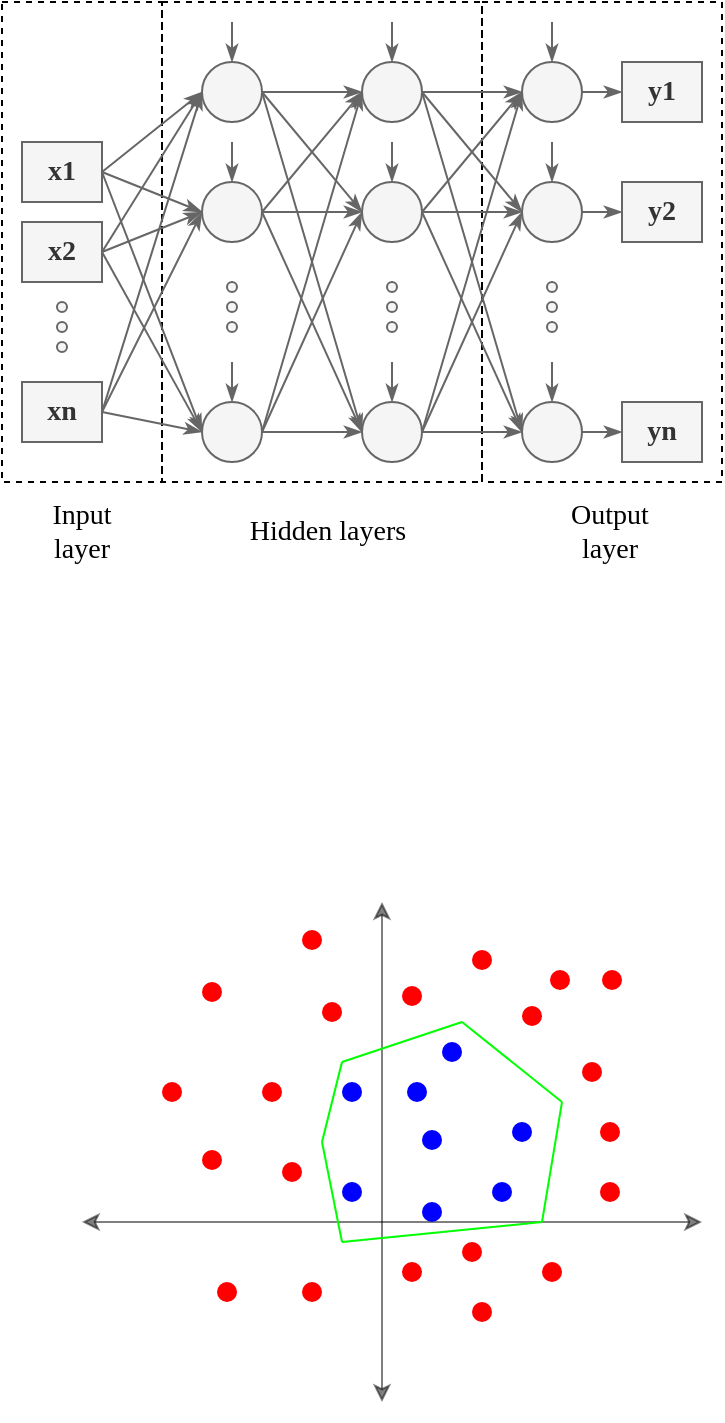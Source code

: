 <mxfile version="24.8.0">
  <diagram name="Stránka-1" id="KHQNstconk-omwnOxw34">
    <mxGraphModel dx="662" dy="378" grid="1" gridSize="10" guides="1" tooltips="1" connect="1" arrows="1" fold="1" page="1" pageScale="1" pageWidth="827" pageHeight="1169" math="0" shadow="0">
      <root>
        <mxCell id="0" />
        <mxCell id="1" parent="0" />
        <mxCell id="0XN_llY5n1YX43B12Pyf-75" value="" style="rounded=0;whiteSpace=wrap;html=1;fillColor=none;dashed=1;" parent="1" vertex="1">
          <mxGeometry x="350" y="20" width="120" height="240" as="geometry" />
        </mxCell>
        <mxCell id="0XN_llY5n1YX43B12Pyf-73" value="" style="rounded=0;whiteSpace=wrap;html=1;fillColor=none;dashed=1;" parent="1" vertex="1">
          <mxGeometry x="110" y="20" width="80" height="240" as="geometry" />
        </mxCell>
        <mxCell id="0XN_llY5n1YX43B12Pyf-74" value="" style="rounded=0;whiteSpace=wrap;html=1;fillColor=none;dashed=1;" parent="1" vertex="1">
          <mxGeometry x="190" y="20" width="160" height="240" as="geometry" />
        </mxCell>
        <mxCell id="0XN_llY5n1YX43B12Pyf-1" value="x1" style="text;html=1;align=center;verticalAlign=middle;whiteSpace=wrap;rounded=0;fontFamily=Times New Roman;fontSize=14;fontStyle=1;fillColor=#f5f5f5;fontColor=#333333;strokeColor=#666666;" parent="1" vertex="1">
          <mxGeometry x="120" y="90" width="40" height="30" as="geometry" />
        </mxCell>
        <mxCell id="0XN_llY5n1YX43B12Pyf-2" value="x2" style="text;html=1;align=center;verticalAlign=middle;whiteSpace=wrap;rounded=0;fontFamily=Times New Roman;fontSize=14;fontStyle=1;fillColor=#f5f5f5;fontColor=#333333;strokeColor=#666666;" parent="1" vertex="1">
          <mxGeometry x="120" y="130" width="40" height="30" as="geometry" />
        </mxCell>
        <mxCell id="0XN_llY5n1YX43B12Pyf-3" value="xn" style="text;html=1;align=center;verticalAlign=middle;whiteSpace=wrap;rounded=0;fontFamily=Times New Roman;fontSize=14;fontStyle=1;fillColor=#f5f5f5;fontColor=#333333;strokeColor=#666666;" parent="1" vertex="1">
          <mxGeometry x="120" y="210" width="40" height="30" as="geometry" />
        </mxCell>
        <mxCell id="0XN_llY5n1YX43B12Pyf-4" value="" style="ellipse;whiteSpace=wrap;html=1;aspect=fixed;fillColor=#f5f5f5;fontColor=#333333;strokeColor=#666666;" parent="1" vertex="1">
          <mxGeometry x="137.5" y="170" width="5" height="5" as="geometry" />
        </mxCell>
        <mxCell id="0XN_llY5n1YX43B12Pyf-6" value="" style="ellipse;whiteSpace=wrap;html=1;aspect=fixed;fillColor=#f5f5f5;fontColor=#333333;strokeColor=#666666;" parent="1" vertex="1">
          <mxGeometry x="137.5" y="180" width="5" height="5" as="geometry" />
        </mxCell>
        <mxCell id="0XN_llY5n1YX43B12Pyf-7" value="" style="ellipse;whiteSpace=wrap;html=1;aspect=fixed;fillColor=#f5f5f5;fontColor=#333333;strokeColor=#666666;" parent="1" vertex="1">
          <mxGeometry x="137.5" y="190" width="5" height="5" as="geometry" />
        </mxCell>
        <mxCell id="0XN_llY5n1YX43B12Pyf-8" value="" style="ellipse;whiteSpace=wrap;html=1;aspect=fixed;fillColor=#f5f5f5;fontColor=#333333;strokeColor=#666666;" parent="1" vertex="1">
          <mxGeometry x="210" y="50" width="30" height="30" as="geometry" />
        </mxCell>
        <mxCell id="0XN_llY5n1YX43B12Pyf-10" value="" style="ellipse;whiteSpace=wrap;html=1;aspect=fixed;fillColor=#f5f5f5;fontColor=#333333;strokeColor=#666666;" parent="1" vertex="1">
          <mxGeometry x="210" y="110" width="30" height="30" as="geometry" />
        </mxCell>
        <mxCell id="0XN_llY5n1YX43B12Pyf-13" value="" style="ellipse;whiteSpace=wrap;html=1;aspect=fixed;fillColor=#f5f5f5;fontColor=#333333;strokeColor=#666666;" parent="1" vertex="1">
          <mxGeometry x="210" y="220" width="30" height="30" as="geometry" />
        </mxCell>
        <mxCell id="0XN_llY5n1YX43B12Pyf-14" value="" style="ellipse;whiteSpace=wrap;html=1;aspect=fixed;fillColor=#f5f5f5;fontColor=#333333;strokeColor=#666666;" parent="1" vertex="1">
          <mxGeometry x="222.5" y="160" width="5" height="5" as="geometry" />
        </mxCell>
        <mxCell id="0XN_llY5n1YX43B12Pyf-15" value="" style="ellipse;whiteSpace=wrap;html=1;aspect=fixed;fillColor=#f5f5f5;fontColor=#333333;strokeColor=#666666;" parent="1" vertex="1">
          <mxGeometry x="222.5" y="170" width="5" height="5" as="geometry" />
        </mxCell>
        <mxCell id="0XN_llY5n1YX43B12Pyf-16" value="" style="ellipse;whiteSpace=wrap;html=1;aspect=fixed;fillColor=#f5f5f5;fontColor=#333333;strokeColor=#666666;" parent="1" vertex="1">
          <mxGeometry x="222.5" y="180" width="5" height="5" as="geometry" />
        </mxCell>
        <mxCell id="0XN_llY5n1YX43B12Pyf-17" value="" style="ellipse;whiteSpace=wrap;html=1;aspect=fixed;fillColor=#f5f5f5;fontColor=#333333;strokeColor=#666666;" parent="1" vertex="1">
          <mxGeometry x="290" y="50" width="30" height="30" as="geometry" />
        </mxCell>
        <mxCell id="0XN_llY5n1YX43B12Pyf-18" value="" style="ellipse;whiteSpace=wrap;html=1;aspect=fixed;fillColor=#f5f5f5;fontColor=#333333;strokeColor=#666666;" parent="1" vertex="1">
          <mxGeometry x="290" y="110" width="30" height="30" as="geometry" />
        </mxCell>
        <mxCell id="0XN_llY5n1YX43B12Pyf-19" value="" style="ellipse;whiteSpace=wrap;html=1;aspect=fixed;fillColor=#f5f5f5;fontColor=#333333;strokeColor=#666666;" parent="1" vertex="1">
          <mxGeometry x="290" y="220" width="30" height="30" as="geometry" />
        </mxCell>
        <mxCell id="0XN_llY5n1YX43B12Pyf-20" value="" style="ellipse;whiteSpace=wrap;html=1;aspect=fixed;fillColor=#f5f5f5;fontColor=#333333;strokeColor=#666666;" parent="1" vertex="1">
          <mxGeometry x="302.5" y="160" width="5" height="5" as="geometry" />
        </mxCell>
        <mxCell id="0XN_llY5n1YX43B12Pyf-21" value="" style="ellipse;whiteSpace=wrap;html=1;aspect=fixed;fillColor=#f5f5f5;fontColor=#333333;strokeColor=#666666;" parent="1" vertex="1">
          <mxGeometry x="302.5" y="170" width="5" height="5" as="geometry" />
        </mxCell>
        <mxCell id="0XN_llY5n1YX43B12Pyf-22" value="" style="ellipse;whiteSpace=wrap;html=1;aspect=fixed;fillColor=#f5f5f5;fontColor=#333333;strokeColor=#666666;" parent="1" vertex="1">
          <mxGeometry x="302.5" y="180" width="5" height="5" as="geometry" />
        </mxCell>
        <mxCell id="0XN_llY5n1YX43B12Pyf-23" value="" style="ellipse;whiteSpace=wrap;html=1;aspect=fixed;fillColor=#f5f5f5;fontColor=#333333;strokeColor=#666666;" parent="1" vertex="1">
          <mxGeometry x="370" y="50" width="30" height="30" as="geometry" />
        </mxCell>
        <mxCell id="0XN_llY5n1YX43B12Pyf-24" value="" style="ellipse;whiteSpace=wrap;html=1;aspect=fixed;fillColor=#f5f5f5;fontColor=#333333;strokeColor=#666666;" parent="1" vertex="1">
          <mxGeometry x="370" y="110" width="30" height="30" as="geometry" />
        </mxCell>
        <mxCell id="0XN_llY5n1YX43B12Pyf-25" value="" style="ellipse;whiteSpace=wrap;html=1;aspect=fixed;fillColor=#f5f5f5;fontColor=#333333;strokeColor=#666666;" parent="1" vertex="1">
          <mxGeometry x="370" y="220" width="30" height="30" as="geometry" />
        </mxCell>
        <mxCell id="0XN_llY5n1YX43B12Pyf-26" value="" style="ellipse;whiteSpace=wrap;html=1;aspect=fixed;fillColor=#f5f5f5;fontColor=#333333;strokeColor=#666666;" parent="1" vertex="1">
          <mxGeometry x="382.5" y="160" width="5" height="5" as="geometry" />
        </mxCell>
        <mxCell id="0XN_llY5n1YX43B12Pyf-27" value="" style="ellipse;whiteSpace=wrap;html=1;aspect=fixed;fillColor=#f5f5f5;fontColor=#333333;strokeColor=#666666;" parent="1" vertex="1">
          <mxGeometry x="382.5" y="170" width="5" height="5" as="geometry" />
        </mxCell>
        <mxCell id="0XN_llY5n1YX43B12Pyf-28" value="" style="ellipse;whiteSpace=wrap;html=1;aspect=fixed;fillColor=#f5f5f5;fontColor=#333333;strokeColor=#666666;" parent="1" vertex="1">
          <mxGeometry x="382.5" y="180" width="5" height="5" as="geometry" />
        </mxCell>
        <mxCell id="0XN_llY5n1YX43B12Pyf-30" value="" style="endArrow=classicThin;html=1;rounded=0;exitX=1;exitY=0.5;exitDx=0;exitDy=0;entryX=0;entryY=0.5;entryDx=0;entryDy=0;endFill=1;fillColor=#f5f5f5;strokeColor=#666666;" parent="1" source="0XN_llY5n1YX43B12Pyf-1" target="0XN_llY5n1YX43B12Pyf-8" edge="1">
          <mxGeometry width="50" height="50" relative="1" as="geometry">
            <mxPoint x="210" y="180" as="sourcePoint" />
            <mxPoint x="260" y="130" as="targetPoint" />
          </mxGeometry>
        </mxCell>
        <mxCell id="0XN_llY5n1YX43B12Pyf-31" value="" style="endArrow=classicThin;html=1;rounded=0;exitX=1;exitY=0.5;exitDx=0;exitDy=0;entryX=0;entryY=0.5;entryDx=0;entryDy=0;endFill=1;fillColor=#f5f5f5;strokeColor=#666666;" parent="1" source="0XN_llY5n1YX43B12Pyf-1" target="0XN_llY5n1YX43B12Pyf-10" edge="1">
          <mxGeometry width="50" height="50" relative="1" as="geometry">
            <mxPoint x="170" y="115" as="sourcePoint" />
            <mxPoint x="220" y="95" as="targetPoint" />
          </mxGeometry>
        </mxCell>
        <mxCell id="0XN_llY5n1YX43B12Pyf-32" value="" style="endArrow=classicThin;html=1;rounded=0;exitX=1;exitY=0.5;exitDx=0;exitDy=0;entryX=0;entryY=0.5;entryDx=0;entryDy=0;endFill=1;fillColor=#f5f5f5;strokeColor=#666666;" parent="1" source="0XN_llY5n1YX43B12Pyf-1" target="0XN_llY5n1YX43B12Pyf-13" edge="1">
          <mxGeometry width="50" height="50" relative="1" as="geometry">
            <mxPoint x="180" y="125" as="sourcePoint" />
            <mxPoint x="230" y="105" as="targetPoint" />
          </mxGeometry>
        </mxCell>
        <mxCell id="0XN_llY5n1YX43B12Pyf-33" value="" style="endArrow=classicThin;html=1;rounded=0;exitX=1;exitY=0.5;exitDx=0;exitDy=0;entryX=0;entryY=0.5;entryDx=0;entryDy=0;endFill=1;fillColor=#f5f5f5;strokeColor=#666666;" parent="1" source="0XN_llY5n1YX43B12Pyf-2" target="0XN_llY5n1YX43B12Pyf-8" edge="1">
          <mxGeometry width="50" height="50" relative="1" as="geometry">
            <mxPoint x="190" y="135" as="sourcePoint" />
            <mxPoint x="240" y="115" as="targetPoint" />
          </mxGeometry>
        </mxCell>
        <mxCell id="0XN_llY5n1YX43B12Pyf-34" value="" style="endArrow=classicThin;html=1;rounded=0;exitX=1;exitY=0.5;exitDx=0;exitDy=0;entryX=0;entryY=0.5;entryDx=0;entryDy=0;endFill=1;fillColor=#f5f5f5;strokeColor=#666666;" parent="1" source="0XN_llY5n1YX43B12Pyf-2" target="0XN_llY5n1YX43B12Pyf-10" edge="1">
          <mxGeometry width="50" height="50" relative="1" as="geometry">
            <mxPoint x="200" y="145" as="sourcePoint" />
            <mxPoint x="250" y="125" as="targetPoint" />
          </mxGeometry>
        </mxCell>
        <mxCell id="0XN_llY5n1YX43B12Pyf-35" value="" style="endArrow=classicThin;html=1;rounded=0;exitX=1;exitY=0.5;exitDx=0;exitDy=0;entryX=0;entryY=0.5;entryDx=0;entryDy=0;endFill=1;fillColor=#f5f5f5;strokeColor=#666666;" parent="1" source="0XN_llY5n1YX43B12Pyf-3" target="0XN_llY5n1YX43B12Pyf-13" edge="1">
          <mxGeometry width="50" height="50" relative="1" as="geometry">
            <mxPoint x="210" y="155" as="sourcePoint" />
            <mxPoint x="260" y="135" as="targetPoint" />
          </mxGeometry>
        </mxCell>
        <mxCell id="0XN_llY5n1YX43B12Pyf-36" value="" style="endArrow=classicThin;html=1;rounded=0;exitX=1;exitY=0.5;exitDx=0;exitDy=0;entryX=0;entryY=0.5;entryDx=0;entryDy=0;endFill=1;fillColor=#f5f5f5;strokeColor=#666666;" parent="1" source="0XN_llY5n1YX43B12Pyf-2" target="0XN_llY5n1YX43B12Pyf-13" edge="1">
          <mxGeometry width="50" height="50" relative="1" as="geometry">
            <mxPoint x="220" y="165" as="sourcePoint" />
            <mxPoint x="270" y="145" as="targetPoint" />
          </mxGeometry>
        </mxCell>
        <mxCell id="0XN_llY5n1YX43B12Pyf-37" value="" style="endArrow=classicThin;html=1;rounded=0;exitX=1;exitY=0.5;exitDx=0;exitDy=0;entryX=0;entryY=0.5;entryDx=0;entryDy=0;endFill=1;fillColor=#f5f5f5;strokeColor=#666666;" parent="1" source="0XN_llY5n1YX43B12Pyf-3" target="0XN_llY5n1YX43B12Pyf-10" edge="1">
          <mxGeometry width="50" height="50" relative="1" as="geometry">
            <mxPoint x="230" y="175" as="sourcePoint" />
            <mxPoint x="280" y="155" as="targetPoint" />
          </mxGeometry>
        </mxCell>
        <mxCell id="0XN_llY5n1YX43B12Pyf-38" value="" style="endArrow=classicThin;html=1;rounded=0;exitX=1;exitY=0.5;exitDx=0;exitDy=0;entryX=0;entryY=0.5;entryDx=0;entryDy=0;endFill=1;fillColor=#f5f5f5;strokeColor=#666666;" parent="1" source="0XN_llY5n1YX43B12Pyf-3" target="0XN_llY5n1YX43B12Pyf-8" edge="1">
          <mxGeometry width="50" height="50" relative="1" as="geometry">
            <mxPoint x="240" y="185" as="sourcePoint" />
            <mxPoint x="290" y="165" as="targetPoint" />
          </mxGeometry>
        </mxCell>
        <mxCell id="0XN_llY5n1YX43B12Pyf-39" value="" style="endArrow=classicThin;html=1;rounded=0;exitX=1;exitY=0.5;exitDx=0;exitDy=0;entryX=0;entryY=0.5;entryDx=0;entryDy=0;endFill=1;fillColor=#f5f5f5;strokeColor=#666666;" parent="1" source="0XN_llY5n1YX43B12Pyf-8" target="0XN_llY5n1YX43B12Pyf-17" edge="1">
          <mxGeometry width="50" height="50" relative="1" as="geometry">
            <mxPoint x="252.5" y="70" as="sourcePoint" />
            <mxPoint x="302.5" y="30" as="targetPoint" />
          </mxGeometry>
        </mxCell>
        <mxCell id="0XN_llY5n1YX43B12Pyf-40" value="" style="endArrow=classicThin;html=1;rounded=0;exitX=1;exitY=0.5;exitDx=0;exitDy=0;entryX=0;entryY=0.5;entryDx=0;entryDy=0;endFill=1;fillColor=#f5f5f5;strokeColor=#666666;" parent="1" source="0XN_llY5n1YX43B12Pyf-8" target="0XN_llY5n1YX43B12Pyf-18" edge="1">
          <mxGeometry width="50" height="50" relative="1" as="geometry">
            <mxPoint x="250" y="75" as="sourcePoint" />
            <mxPoint x="300" y="75" as="targetPoint" />
          </mxGeometry>
        </mxCell>
        <mxCell id="0XN_llY5n1YX43B12Pyf-41" value="" style="endArrow=classicThin;html=1;rounded=0;exitX=1;exitY=0.5;exitDx=0;exitDy=0;entryX=0;entryY=0.5;entryDx=0;entryDy=0;endFill=1;fillColor=#f5f5f5;strokeColor=#666666;" parent="1" source="0XN_llY5n1YX43B12Pyf-8" target="0XN_llY5n1YX43B12Pyf-19" edge="1">
          <mxGeometry width="50" height="50" relative="1" as="geometry">
            <mxPoint x="260" y="85" as="sourcePoint" />
            <mxPoint x="310" y="85" as="targetPoint" />
          </mxGeometry>
        </mxCell>
        <mxCell id="0XN_llY5n1YX43B12Pyf-42" value="" style="endArrow=classicThin;html=1;rounded=0;exitX=1;exitY=0.5;exitDx=0;exitDy=0;entryX=0;entryY=0.5;entryDx=0;entryDy=0;endFill=1;fillColor=#f5f5f5;strokeColor=#666666;" parent="1" source="0XN_llY5n1YX43B12Pyf-10" target="0XN_llY5n1YX43B12Pyf-17" edge="1">
          <mxGeometry width="50" height="50" relative="1" as="geometry">
            <mxPoint x="270" y="95" as="sourcePoint" />
            <mxPoint x="320" y="95" as="targetPoint" />
          </mxGeometry>
        </mxCell>
        <mxCell id="0XN_llY5n1YX43B12Pyf-43" value="" style="endArrow=classicThin;html=1;rounded=0;exitX=1;exitY=0.5;exitDx=0;exitDy=0;entryX=0;entryY=0.5;entryDx=0;entryDy=0;endFill=1;fillColor=#f5f5f5;strokeColor=#666666;" parent="1" source="0XN_llY5n1YX43B12Pyf-10" target="0XN_llY5n1YX43B12Pyf-18" edge="1">
          <mxGeometry width="50" height="50" relative="1" as="geometry">
            <mxPoint x="280" y="105" as="sourcePoint" />
            <mxPoint x="330" y="105" as="targetPoint" />
          </mxGeometry>
        </mxCell>
        <mxCell id="0XN_llY5n1YX43B12Pyf-44" value="" style="endArrow=classicThin;html=1;rounded=0;exitX=1;exitY=0.5;exitDx=0;exitDy=0;entryX=0;entryY=0.5;entryDx=0;entryDy=0;endFill=1;fillColor=#f5f5f5;strokeColor=#666666;" parent="1" source="0XN_llY5n1YX43B12Pyf-10" target="0XN_llY5n1YX43B12Pyf-19" edge="1">
          <mxGeometry width="50" height="50" relative="1" as="geometry">
            <mxPoint x="290" y="115" as="sourcePoint" />
            <mxPoint x="340" y="115" as="targetPoint" />
          </mxGeometry>
        </mxCell>
        <mxCell id="0XN_llY5n1YX43B12Pyf-45" value="" style="endArrow=classicThin;html=1;rounded=0;exitX=1;exitY=0.5;exitDx=0;exitDy=0;entryX=0;entryY=0.5;entryDx=0;entryDy=0;endFill=1;fillColor=#f5f5f5;strokeColor=#666666;" parent="1" source="0XN_llY5n1YX43B12Pyf-13" target="0XN_llY5n1YX43B12Pyf-19" edge="1">
          <mxGeometry width="50" height="50" relative="1" as="geometry">
            <mxPoint x="300" y="125" as="sourcePoint" />
            <mxPoint x="350" y="125" as="targetPoint" />
          </mxGeometry>
        </mxCell>
        <mxCell id="0XN_llY5n1YX43B12Pyf-46" value="" style="endArrow=classicThin;html=1;rounded=0;exitX=1;exitY=0.5;exitDx=0;exitDy=0;entryX=0;entryY=0.5;entryDx=0;entryDy=0;endFill=1;fillColor=#f5f5f5;strokeColor=#666666;" parent="1" source="0XN_llY5n1YX43B12Pyf-13" target="0XN_llY5n1YX43B12Pyf-18" edge="1">
          <mxGeometry width="50" height="50" relative="1" as="geometry">
            <mxPoint x="310" y="135" as="sourcePoint" />
            <mxPoint x="360" y="135" as="targetPoint" />
          </mxGeometry>
        </mxCell>
        <mxCell id="0XN_llY5n1YX43B12Pyf-47" value="" style="endArrow=classicThin;html=1;rounded=0;exitX=1;exitY=0.5;exitDx=0;exitDy=0;entryX=0;entryY=0.5;entryDx=0;entryDy=0;endFill=1;fillColor=#f5f5f5;strokeColor=#666666;" parent="1" source="0XN_llY5n1YX43B12Pyf-13" target="0XN_llY5n1YX43B12Pyf-17" edge="1">
          <mxGeometry width="50" height="50" relative="1" as="geometry">
            <mxPoint x="320" y="145" as="sourcePoint" />
            <mxPoint x="370" y="145" as="targetPoint" />
          </mxGeometry>
        </mxCell>
        <mxCell id="0XN_llY5n1YX43B12Pyf-48" value="" style="endArrow=classicThin;html=1;rounded=0;exitX=1;exitY=0.5;exitDx=0;exitDy=0;entryX=0;entryY=0.5;entryDx=0;entryDy=0;endFill=1;fillColor=#f5f5f5;strokeColor=#666666;" parent="1" source="0XN_llY5n1YX43B12Pyf-17" target="0XN_llY5n1YX43B12Pyf-23" edge="1">
          <mxGeometry width="50" height="50" relative="1" as="geometry">
            <mxPoint x="250" y="75" as="sourcePoint" />
            <mxPoint x="300" y="75" as="targetPoint" />
          </mxGeometry>
        </mxCell>
        <mxCell id="0XN_llY5n1YX43B12Pyf-49" value="" style="endArrow=classicThin;html=1;rounded=0;exitX=1;exitY=0.5;exitDx=0;exitDy=0;entryX=0;entryY=0.5;entryDx=0;entryDy=0;endFill=1;fillColor=#f5f5f5;strokeColor=#666666;" parent="1" source="0XN_llY5n1YX43B12Pyf-17" target="0XN_llY5n1YX43B12Pyf-24" edge="1">
          <mxGeometry width="50" height="50" relative="1" as="geometry">
            <mxPoint x="330" y="75" as="sourcePoint" />
            <mxPoint x="380" y="75" as="targetPoint" />
          </mxGeometry>
        </mxCell>
        <mxCell id="0XN_llY5n1YX43B12Pyf-50" value="" style="endArrow=classicThin;html=1;rounded=0;exitX=1;exitY=0.5;exitDx=0;exitDy=0;entryX=0;entryY=0.5;entryDx=0;entryDy=0;endFill=1;fillColor=#f5f5f5;strokeColor=#666666;" parent="1" source="0XN_llY5n1YX43B12Pyf-17" target="0XN_llY5n1YX43B12Pyf-25" edge="1">
          <mxGeometry width="50" height="50" relative="1" as="geometry">
            <mxPoint x="340" y="85" as="sourcePoint" />
            <mxPoint x="390" y="85" as="targetPoint" />
          </mxGeometry>
        </mxCell>
        <mxCell id="0XN_llY5n1YX43B12Pyf-51" value="" style="endArrow=classicThin;html=1;rounded=0;exitX=1;exitY=0.5;exitDx=0;exitDy=0;entryX=0;entryY=0.5;entryDx=0;entryDy=0;endFill=1;fillColor=#f5f5f5;strokeColor=#666666;" parent="1" source="0XN_llY5n1YX43B12Pyf-18" target="0XN_llY5n1YX43B12Pyf-23" edge="1">
          <mxGeometry width="50" height="50" relative="1" as="geometry">
            <mxPoint x="350" y="95" as="sourcePoint" />
            <mxPoint x="400" y="95" as="targetPoint" />
          </mxGeometry>
        </mxCell>
        <mxCell id="0XN_llY5n1YX43B12Pyf-52" value="" style="endArrow=classicThin;html=1;rounded=0;exitX=1;exitY=0.5;exitDx=0;exitDy=0;entryX=0;entryY=0.5;entryDx=0;entryDy=0;endFill=1;fillColor=#f5f5f5;strokeColor=#666666;" parent="1" source="0XN_llY5n1YX43B12Pyf-18" target="0XN_llY5n1YX43B12Pyf-24" edge="1">
          <mxGeometry width="50" height="50" relative="1" as="geometry">
            <mxPoint x="360" y="105" as="sourcePoint" />
            <mxPoint x="410" y="105" as="targetPoint" />
          </mxGeometry>
        </mxCell>
        <mxCell id="0XN_llY5n1YX43B12Pyf-53" value="" style="endArrow=classicThin;html=1;rounded=0;exitX=1;exitY=0.5;exitDx=0;exitDy=0;entryX=0;entryY=0.5;entryDx=0;entryDy=0;endFill=1;fillColor=#f5f5f5;strokeColor=#666666;" parent="1" source="0XN_llY5n1YX43B12Pyf-18" target="0XN_llY5n1YX43B12Pyf-25" edge="1">
          <mxGeometry width="50" height="50" relative="1" as="geometry">
            <mxPoint x="370" y="115" as="sourcePoint" />
            <mxPoint x="420" y="115" as="targetPoint" />
          </mxGeometry>
        </mxCell>
        <mxCell id="0XN_llY5n1YX43B12Pyf-54" value="" style="endArrow=classicThin;html=1;rounded=0;exitX=1;exitY=0.5;exitDx=0;exitDy=0;entryX=0;entryY=0.5;entryDx=0;entryDy=0;endFill=1;fillColor=#f5f5f5;strokeColor=#666666;" parent="1" source="0XN_llY5n1YX43B12Pyf-19" target="0XN_llY5n1YX43B12Pyf-23" edge="1">
          <mxGeometry width="50" height="50" relative="1" as="geometry">
            <mxPoint x="380" y="125" as="sourcePoint" />
            <mxPoint x="430" y="125" as="targetPoint" />
          </mxGeometry>
        </mxCell>
        <mxCell id="0XN_llY5n1YX43B12Pyf-55" value="" style="endArrow=classicThin;html=1;rounded=0;exitX=1;exitY=0.5;exitDx=0;exitDy=0;entryX=0;entryY=0.5;entryDx=0;entryDy=0;endFill=1;fillColor=#f5f5f5;strokeColor=#666666;" parent="1" source="0XN_llY5n1YX43B12Pyf-19" target="0XN_llY5n1YX43B12Pyf-24" edge="1">
          <mxGeometry width="50" height="50" relative="1" as="geometry">
            <mxPoint x="390" y="135" as="sourcePoint" />
            <mxPoint x="440" y="135" as="targetPoint" />
          </mxGeometry>
        </mxCell>
        <mxCell id="0XN_llY5n1YX43B12Pyf-56" value="" style="endArrow=classicThin;html=1;rounded=0;exitX=1;exitY=0.5;exitDx=0;exitDy=0;entryX=0;entryY=0.5;entryDx=0;entryDy=0;endFill=1;fillColor=#f5f5f5;strokeColor=#666666;" parent="1" source="0XN_llY5n1YX43B12Pyf-19" target="0XN_llY5n1YX43B12Pyf-25" edge="1">
          <mxGeometry width="50" height="50" relative="1" as="geometry">
            <mxPoint x="400" y="145" as="sourcePoint" />
            <mxPoint x="450" y="145" as="targetPoint" />
          </mxGeometry>
        </mxCell>
        <mxCell id="0XN_llY5n1YX43B12Pyf-57" value="" style="endArrow=classicThin;html=1;rounded=0;exitX=1;exitY=0.5;exitDx=0;exitDy=0;endFill=1;entryX=0;entryY=0.5;entryDx=0;entryDy=0;fillColor=#f5f5f5;strokeColor=#666666;" parent="1" source="0XN_llY5n1YX43B12Pyf-23" target="0XN_llY5n1YX43B12Pyf-69" edge="1">
          <mxGeometry width="50" height="50" relative="1" as="geometry">
            <mxPoint x="410" y="155" as="sourcePoint" />
            <mxPoint x="440" y="65" as="targetPoint" />
          </mxGeometry>
        </mxCell>
        <mxCell id="0XN_llY5n1YX43B12Pyf-58" value="" style="endArrow=classicThin;html=1;rounded=0;exitX=1;exitY=0.5;exitDx=0;exitDy=0;endFill=1;entryX=0;entryY=0.5;entryDx=0;entryDy=0;fillColor=#f5f5f5;strokeColor=#666666;" parent="1" source="0XN_llY5n1YX43B12Pyf-24" target="0XN_llY5n1YX43B12Pyf-70" edge="1">
          <mxGeometry width="50" height="50" relative="1" as="geometry">
            <mxPoint x="420" y="165" as="sourcePoint" />
            <mxPoint x="440" y="125" as="targetPoint" />
          </mxGeometry>
        </mxCell>
        <mxCell id="0XN_llY5n1YX43B12Pyf-59" value="" style="endArrow=classicThin;html=1;rounded=0;exitX=1;exitY=0.5;exitDx=0;exitDy=0;endFill=1;entryX=0;entryY=0.5;entryDx=0;entryDy=0;fillColor=#f5f5f5;strokeColor=#666666;" parent="1" source="0XN_llY5n1YX43B12Pyf-25" target="0XN_llY5n1YX43B12Pyf-71" edge="1">
          <mxGeometry width="50" height="50" relative="1" as="geometry">
            <mxPoint x="430" y="175" as="sourcePoint" />
            <mxPoint x="440" y="235" as="targetPoint" />
          </mxGeometry>
        </mxCell>
        <mxCell id="0XN_llY5n1YX43B12Pyf-60" value="" style="endArrow=classicThin;html=1;rounded=0;entryX=0.5;entryY=0;entryDx=0;entryDy=0;endFill=1;fillColor=#f5f5f5;strokeColor=#666666;" parent="1" target="0XN_llY5n1YX43B12Pyf-8" edge="1">
          <mxGeometry width="50" height="50" relative="1" as="geometry">
            <mxPoint x="225" y="30" as="sourcePoint" />
            <mxPoint x="490" y="185" as="targetPoint" />
          </mxGeometry>
        </mxCell>
        <mxCell id="0XN_llY5n1YX43B12Pyf-61" value="" style="endArrow=classicThin;html=1;rounded=0;entryX=0.5;entryY=0;entryDx=0;entryDy=0;endFill=1;fillColor=#f5f5f5;strokeColor=#666666;" parent="1" target="0XN_llY5n1YX43B12Pyf-10" edge="1">
          <mxGeometry width="50" height="50" relative="1" as="geometry">
            <mxPoint x="225" y="90" as="sourcePoint" />
            <mxPoint x="235" y="60" as="targetPoint" />
          </mxGeometry>
        </mxCell>
        <mxCell id="0XN_llY5n1YX43B12Pyf-62" value="" style="endArrow=classicThin;html=1;rounded=0;entryX=0.5;entryY=0;entryDx=0;entryDy=0;endFill=1;fillColor=#f5f5f5;strokeColor=#666666;" parent="1" target="0XN_llY5n1YX43B12Pyf-13" edge="1">
          <mxGeometry width="50" height="50" relative="1" as="geometry">
            <mxPoint x="225" y="200" as="sourcePoint" />
            <mxPoint x="245" y="70" as="targetPoint" />
          </mxGeometry>
        </mxCell>
        <mxCell id="0XN_llY5n1YX43B12Pyf-63" value="" style="endArrow=classicThin;html=1;rounded=0;entryX=0.5;entryY=0;entryDx=0;entryDy=0;endFill=1;fillColor=#f5f5f5;strokeColor=#666666;" parent="1" target="0XN_llY5n1YX43B12Pyf-17" edge="1">
          <mxGeometry width="50" height="50" relative="1" as="geometry">
            <mxPoint x="305" y="30" as="sourcePoint" />
            <mxPoint x="255" y="80" as="targetPoint" />
          </mxGeometry>
        </mxCell>
        <mxCell id="0XN_llY5n1YX43B12Pyf-64" value="" style="endArrow=classicThin;html=1;rounded=0;entryX=0.5;entryY=0;entryDx=0;entryDy=0;endFill=1;fillColor=#f5f5f5;strokeColor=#666666;" parent="1" target="0XN_llY5n1YX43B12Pyf-18" edge="1">
          <mxGeometry width="50" height="50" relative="1" as="geometry">
            <mxPoint x="305" y="90" as="sourcePoint" />
            <mxPoint x="265" y="90" as="targetPoint" />
          </mxGeometry>
        </mxCell>
        <mxCell id="0XN_llY5n1YX43B12Pyf-65" value="" style="endArrow=classicThin;html=1;rounded=0;entryX=0.5;entryY=0;entryDx=0;entryDy=0;endFill=1;fillColor=#f5f5f5;strokeColor=#666666;" parent="1" target="0XN_llY5n1YX43B12Pyf-19" edge="1">
          <mxGeometry width="50" height="50" relative="1" as="geometry">
            <mxPoint x="305" y="200" as="sourcePoint" />
            <mxPoint x="275" y="100" as="targetPoint" />
          </mxGeometry>
        </mxCell>
        <mxCell id="0XN_llY5n1YX43B12Pyf-66" value="" style="endArrow=classicThin;html=1;rounded=0;entryX=0.5;entryY=0;entryDx=0;entryDy=0;endFill=1;fillColor=#f5f5f5;strokeColor=#666666;" parent="1" target="0XN_llY5n1YX43B12Pyf-23" edge="1">
          <mxGeometry width="50" height="50" relative="1" as="geometry">
            <mxPoint x="385" y="30" as="sourcePoint" />
            <mxPoint x="285" y="110" as="targetPoint" />
          </mxGeometry>
        </mxCell>
        <mxCell id="0XN_llY5n1YX43B12Pyf-67" value="" style="endArrow=classicThin;html=1;rounded=0;entryX=0.5;entryY=0;entryDx=0;entryDy=0;endFill=1;fillColor=#f5f5f5;strokeColor=#666666;" parent="1" target="0XN_llY5n1YX43B12Pyf-24" edge="1">
          <mxGeometry width="50" height="50" relative="1" as="geometry">
            <mxPoint x="385" y="90" as="sourcePoint" />
            <mxPoint x="295" y="120" as="targetPoint" />
          </mxGeometry>
        </mxCell>
        <mxCell id="0XN_llY5n1YX43B12Pyf-68" value="" style="endArrow=classicThin;html=1;rounded=0;entryX=0.5;entryY=0;entryDx=0;entryDy=0;endFill=1;fillColor=#f5f5f5;strokeColor=#666666;" parent="1" target="0XN_llY5n1YX43B12Pyf-25" edge="1">
          <mxGeometry width="50" height="50" relative="1" as="geometry">
            <mxPoint x="385" y="200" as="sourcePoint" />
            <mxPoint x="305" y="130" as="targetPoint" />
          </mxGeometry>
        </mxCell>
        <mxCell id="0XN_llY5n1YX43B12Pyf-69" value="y1" style="text;html=1;align=center;verticalAlign=middle;whiteSpace=wrap;rounded=0;fontFamily=Times New Roman;fontSize=14;fontStyle=1;fillColor=#f5f5f5;fontColor=#333333;strokeColor=#666666;" parent="1" vertex="1">
          <mxGeometry x="420" y="50" width="40" height="30" as="geometry" />
        </mxCell>
        <mxCell id="0XN_llY5n1YX43B12Pyf-70" value="y2" style="text;html=1;align=center;verticalAlign=middle;whiteSpace=wrap;rounded=0;fontFamily=Times New Roman;fontSize=14;fontStyle=1;fillColor=#f5f5f5;fontColor=#333333;strokeColor=#666666;" parent="1" vertex="1">
          <mxGeometry x="420" y="110" width="40" height="30" as="geometry" />
        </mxCell>
        <mxCell id="0XN_llY5n1YX43B12Pyf-71" value="yn" style="text;html=1;align=center;verticalAlign=middle;whiteSpace=wrap;rounded=0;fontFamily=Times New Roman;fontSize=14;fontStyle=1;fillColor=#f5f5f5;fontColor=#333333;strokeColor=#666666;" parent="1" vertex="1">
          <mxGeometry x="420" y="220" width="40" height="30" as="geometry" />
        </mxCell>
        <mxCell id="0XN_llY5n1YX43B12Pyf-76" value="Input layer" style="text;html=1;align=center;verticalAlign=middle;whiteSpace=wrap;rounded=0;fontFamily=Times New Roman;fontSize=14;" parent="1" vertex="1">
          <mxGeometry x="120" y="270" width="60" height="30" as="geometry" />
        </mxCell>
        <mxCell id="0XN_llY5n1YX43B12Pyf-77" value="Hidden layers" style="text;html=1;align=center;verticalAlign=middle;whiteSpace=wrap;rounded=0;fontFamily=Times New Roman;fontSize=14;" parent="1" vertex="1">
          <mxGeometry x="222.5" y="270" width="100" height="30" as="geometry" />
        </mxCell>
        <mxCell id="0XN_llY5n1YX43B12Pyf-78" value="Output&lt;div&gt;layer&lt;/div&gt;" style="text;html=1;align=center;verticalAlign=middle;whiteSpace=wrap;rounded=0;fontFamily=Times New Roman;fontSize=14;" parent="1" vertex="1">
          <mxGeometry x="384" y="270" width="60" height="30" as="geometry" />
        </mxCell>
        <mxCell id="feC5nmwZTO2o_oJGMwaF-1" value="" style="endArrow=classic;startArrow=classic;html=1;rounded=0;opacity=50;" edge="1" parent="1">
          <mxGeometry width="50" height="50" relative="1" as="geometry">
            <mxPoint x="150" y="630" as="sourcePoint" />
            <mxPoint x="460" y="630" as="targetPoint" />
          </mxGeometry>
        </mxCell>
        <mxCell id="feC5nmwZTO2o_oJGMwaF-2" value="" style="endArrow=classic;startArrow=classic;html=1;rounded=0;opacity=50;" edge="1" parent="1">
          <mxGeometry width="50" height="50" relative="1" as="geometry">
            <mxPoint x="300" y="470" as="sourcePoint" />
            <mxPoint x="300" y="720" as="targetPoint" />
          </mxGeometry>
        </mxCell>
        <mxCell id="feC5nmwZTO2o_oJGMwaF-3" value="" style="ellipse;whiteSpace=wrap;html=1;aspect=fixed;fillColor=#0000ff;strokeColor=none;" vertex="1" parent="1">
          <mxGeometry x="330" y="540" width="10" height="10" as="geometry" />
        </mxCell>
        <mxCell id="feC5nmwZTO2o_oJGMwaF-4" value="" style="ellipse;whiteSpace=wrap;html=1;aspect=fixed;fillColor=#0000ff;strokeColor=none;" vertex="1" parent="1">
          <mxGeometry x="365" y="580" width="10" height="10" as="geometry" />
        </mxCell>
        <mxCell id="feC5nmwZTO2o_oJGMwaF-9" value="" style="ellipse;whiteSpace=wrap;html=1;aspect=fixed;fillColor=#ff0000;strokeColor=none;" vertex="1" parent="1">
          <mxGeometry x="240" y="560" width="10" height="10" as="geometry" />
        </mxCell>
        <mxCell id="feC5nmwZTO2o_oJGMwaF-11" value="" style="ellipse;whiteSpace=wrap;html=1;aspect=fixed;fillColor=#0000ff;strokeColor=none;" vertex="1" parent="1">
          <mxGeometry x="280" y="610" width="10" height="10" as="geometry" />
        </mxCell>
        <mxCell id="feC5nmwZTO2o_oJGMwaF-12" value="" style="ellipse;whiteSpace=wrap;html=1;aspect=fixed;fillColor=#ff0000;strokeColor=none;" vertex="1" parent="1">
          <mxGeometry x="270" y="520" width="10" height="10" as="geometry" />
        </mxCell>
        <mxCell id="feC5nmwZTO2o_oJGMwaF-13" value="" style="ellipse;whiteSpace=wrap;html=1;aspect=fixed;fillColor=#ff0000;strokeColor=none;" vertex="1" parent="1">
          <mxGeometry x="250" y="600" width="10" height="10" as="geometry" />
        </mxCell>
        <mxCell id="feC5nmwZTO2o_oJGMwaF-14" value="" style="ellipse;whiteSpace=wrap;html=1;aspect=fixed;fillColor=#ff0000;strokeColor=none;" vertex="1" parent="1">
          <mxGeometry x="310" y="650" width="10" height="10" as="geometry" />
        </mxCell>
        <mxCell id="feC5nmwZTO2o_oJGMwaF-15" value="" style="ellipse;whiteSpace=wrap;html=1;aspect=fixed;fillColor=#ff0000;strokeColor=none;" vertex="1" parent="1">
          <mxGeometry x="260" y="660" width="10" height="10" as="geometry" />
        </mxCell>
        <mxCell id="feC5nmwZTO2o_oJGMwaF-16" value="" style="ellipse;whiteSpace=wrap;html=1;aspect=fixed;fillColor=#ff0000;strokeColor=none;" vertex="1" parent="1">
          <mxGeometry x="210" y="510" width="10" height="10" as="geometry" />
        </mxCell>
        <mxCell id="feC5nmwZTO2o_oJGMwaF-17" value="" style="ellipse;whiteSpace=wrap;html=1;aspect=fixed;fillColor=#0000ff;strokeColor=none;" vertex="1" parent="1">
          <mxGeometry x="280" y="560" width="10" height="10" as="geometry" />
        </mxCell>
        <mxCell id="feC5nmwZTO2o_oJGMwaF-19" value="" style="ellipse;whiteSpace=wrap;html=1;aspect=fixed;fillColor=#0000ff;strokeColor=none;" vertex="1" parent="1">
          <mxGeometry x="320" y="584" width="10" height="10" as="geometry" />
        </mxCell>
        <mxCell id="feC5nmwZTO2o_oJGMwaF-21" value="" style="ellipse;whiteSpace=wrap;html=1;aspect=fixed;fillColor=#0000ff;strokeColor=none;" vertex="1" parent="1">
          <mxGeometry x="320" y="620" width="10" height="10" as="geometry" />
        </mxCell>
        <mxCell id="feC5nmwZTO2o_oJGMwaF-22" value="" style="ellipse;whiteSpace=wrap;html=1;aspect=fixed;fillColor=#0000ff;strokeColor=none;" vertex="1" parent="1">
          <mxGeometry x="355" y="610" width="10" height="10" as="geometry" />
        </mxCell>
        <mxCell id="feC5nmwZTO2o_oJGMwaF-23" value="" style="ellipse;whiteSpace=wrap;html=1;aspect=fixed;fillColor=#ff0000;strokeColor=none;" vertex="1" parent="1">
          <mxGeometry x="340" y="640" width="10" height="10" as="geometry" />
        </mxCell>
        <mxCell id="feC5nmwZTO2o_oJGMwaF-27" value="" style="ellipse;whiteSpace=wrap;html=1;aspect=fixed;fillColor=#ff0000;strokeColor=none;" vertex="1" parent="1">
          <mxGeometry x="190" y="560" width="10" height="10" as="geometry" />
        </mxCell>
        <mxCell id="feC5nmwZTO2o_oJGMwaF-28" value="" style="ellipse;whiteSpace=wrap;html=1;aspect=fixed;fillColor=#ff0000;strokeColor=none;" vertex="1" parent="1">
          <mxGeometry x="210" y="594" width="10" height="10" as="geometry" />
        </mxCell>
        <mxCell id="feC5nmwZTO2o_oJGMwaF-29" value="" style="ellipse;whiteSpace=wrap;html=1;aspect=fixed;fillColor=#ff0000;strokeColor=none;" vertex="1" parent="1">
          <mxGeometry x="260" y="484" width="10" height="10" as="geometry" />
        </mxCell>
        <mxCell id="feC5nmwZTO2o_oJGMwaF-30" value="" style="ellipse;whiteSpace=wrap;html=1;aspect=fixed;fillColor=#ff0000;strokeColor=none;" vertex="1" parent="1">
          <mxGeometry x="217.5" y="660" width="10" height="10" as="geometry" />
        </mxCell>
        <mxCell id="feC5nmwZTO2o_oJGMwaF-31" value="" style="ellipse;whiteSpace=wrap;html=1;aspect=fixed;fillColor=#ff0000;strokeColor=none;" vertex="1" parent="1">
          <mxGeometry x="345" y="670" width="10" height="10" as="geometry" />
        </mxCell>
        <mxCell id="feC5nmwZTO2o_oJGMwaF-32" value="" style="ellipse;whiteSpace=wrap;html=1;aspect=fixed;fillColor=#ff0000;strokeColor=none;" vertex="1" parent="1">
          <mxGeometry x="400" y="550" width="10" height="10" as="geometry" />
        </mxCell>
        <mxCell id="feC5nmwZTO2o_oJGMwaF-33" value="" style="ellipse;whiteSpace=wrap;html=1;aspect=fixed;fillColor=#ff0000;strokeColor=none;" vertex="1" parent="1">
          <mxGeometry x="410" y="504" width="10" height="10" as="geometry" />
        </mxCell>
        <mxCell id="feC5nmwZTO2o_oJGMwaF-34" value="" style="endArrow=none;html=1;rounded=0;strokeColor=#00ff00;" edge="1" parent="1">
          <mxGeometry width="50" height="50" relative="1" as="geometry">
            <mxPoint x="280" y="550" as="sourcePoint" />
            <mxPoint x="340" y="530" as="targetPoint" />
          </mxGeometry>
        </mxCell>
        <mxCell id="feC5nmwZTO2o_oJGMwaF-35" value="" style="endArrow=none;html=1;rounded=0;strokeColor=#00ff00;" edge="1" parent="1">
          <mxGeometry width="50" height="50" relative="1" as="geometry">
            <mxPoint x="270" y="590" as="sourcePoint" />
            <mxPoint x="280" y="550" as="targetPoint" />
          </mxGeometry>
        </mxCell>
        <mxCell id="feC5nmwZTO2o_oJGMwaF-36" value="" style="endArrow=none;html=1;rounded=0;strokeColor=#00ff00;" edge="1" parent="1">
          <mxGeometry width="50" height="50" relative="1" as="geometry">
            <mxPoint x="270" y="590" as="sourcePoint" />
            <mxPoint x="280" y="640" as="targetPoint" />
          </mxGeometry>
        </mxCell>
        <mxCell id="feC5nmwZTO2o_oJGMwaF-37" value="" style="endArrow=none;html=1;rounded=0;strokeColor=#00ff00;" edge="1" parent="1">
          <mxGeometry width="50" height="50" relative="1" as="geometry">
            <mxPoint x="280" y="640" as="sourcePoint" />
            <mxPoint x="380" y="630" as="targetPoint" />
          </mxGeometry>
        </mxCell>
        <mxCell id="feC5nmwZTO2o_oJGMwaF-38" value="" style="endArrow=none;html=1;rounded=0;strokeColor=#00ff00;" edge="1" parent="1">
          <mxGeometry width="50" height="50" relative="1" as="geometry">
            <mxPoint x="380" y="630" as="sourcePoint" />
            <mxPoint x="390" y="570" as="targetPoint" />
          </mxGeometry>
        </mxCell>
        <mxCell id="feC5nmwZTO2o_oJGMwaF-39" value="" style="endArrow=none;html=1;rounded=0;strokeColor=#00ff00;" edge="1" parent="1">
          <mxGeometry width="50" height="50" relative="1" as="geometry">
            <mxPoint x="340" y="530" as="sourcePoint" />
            <mxPoint x="390" y="570" as="targetPoint" />
          </mxGeometry>
        </mxCell>
        <mxCell id="feC5nmwZTO2o_oJGMwaF-41" value="" style="ellipse;whiteSpace=wrap;html=1;aspect=fixed;fillColor=#0000ff;strokeColor=none;" vertex="1" parent="1">
          <mxGeometry x="312.5" y="560" width="10" height="10" as="geometry" />
        </mxCell>
        <mxCell id="feC5nmwZTO2o_oJGMwaF-42" value="" style="ellipse;whiteSpace=wrap;html=1;aspect=fixed;fillColor=#ff0000;strokeColor=none;" vertex="1" parent="1">
          <mxGeometry x="370" y="522" width="10" height="10" as="geometry" />
        </mxCell>
        <mxCell id="feC5nmwZTO2o_oJGMwaF-43" value="" style="ellipse;whiteSpace=wrap;html=1;aspect=fixed;fillColor=#ff0000;strokeColor=none;" vertex="1" parent="1">
          <mxGeometry x="310" y="512" width="10" height="10" as="geometry" />
        </mxCell>
        <mxCell id="feC5nmwZTO2o_oJGMwaF-44" value="" style="ellipse;whiteSpace=wrap;html=1;aspect=fixed;fillColor=#ff0000;strokeColor=none;" vertex="1" parent="1">
          <mxGeometry x="345" y="494" width="10" height="10" as="geometry" />
        </mxCell>
        <mxCell id="feC5nmwZTO2o_oJGMwaF-46" value="" style="ellipse;whiteSpace=wrap;html=1;aspect=fixed;fillColor=#ff0000;strokeColor=none;" vertex="1" parent="1">
          <mxGeometry x="409" y="580" width="10" height="10" as="geometry" />
        </mxCell>
        <mxCell id="feC5nmwZTO2o_oJGMwaF-47" value="" style="ellipse;whiteSpace=wrap;html=1;aspect=fixed;fillColor=#ff0000;strokeColor=none;" vertex="1" parent="1">
          <mxGeometry x="384" y="504" width="10" height="10" as="geometry" />
        </mxCell>
        <mxCell id="feC5nmwZTO2o_oJGMwaF-48" value="" style="ellipse;whiteSpace=wrap;html=1;aspect=fixed;fillColor=#ff0000;strokeColor=none;" vertex="1" parent="1">
          <mxGeometry x="409" y="610" width="10" height="10" as="geometry" />
        </mxCell>
        <mxCell id="feC5nmwZTO2o_oJGMwaF-49" value="" style="ellipse;whiteSpace=wrap;html=1;aspect=fixed;fillColor=#ff0000;strokeColor=none;" vertex="1" parent="1">
          <mxGeometry x="380" y="650" width="10" height="10" as="geometry" />
        </mxCell>
      </root>
    </mxGraphModel>
  </diagram>
</mxfile>
